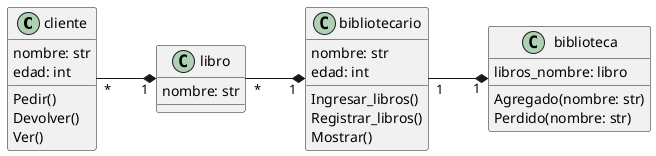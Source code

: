 @startuml

left to right direction

class cliente{
nombre: str
edad: int
Pedir()
Devolver()
Ver()
}

class bibliotecario{
nombre: str
edad: int
Ingresar_libros()
Registrar_libros()
Mostrar()
}

class libro{
nombre: str
}

class biblioteca{
libros_nombre: libro
Agregado(nombre: str)
Perdido(nombre: str)
}

cliente "*" --*  "1" libro
libro "*" --*  "1" bibliotecario
bibliotecario "1" --* "1" biblioteca

@enduml
